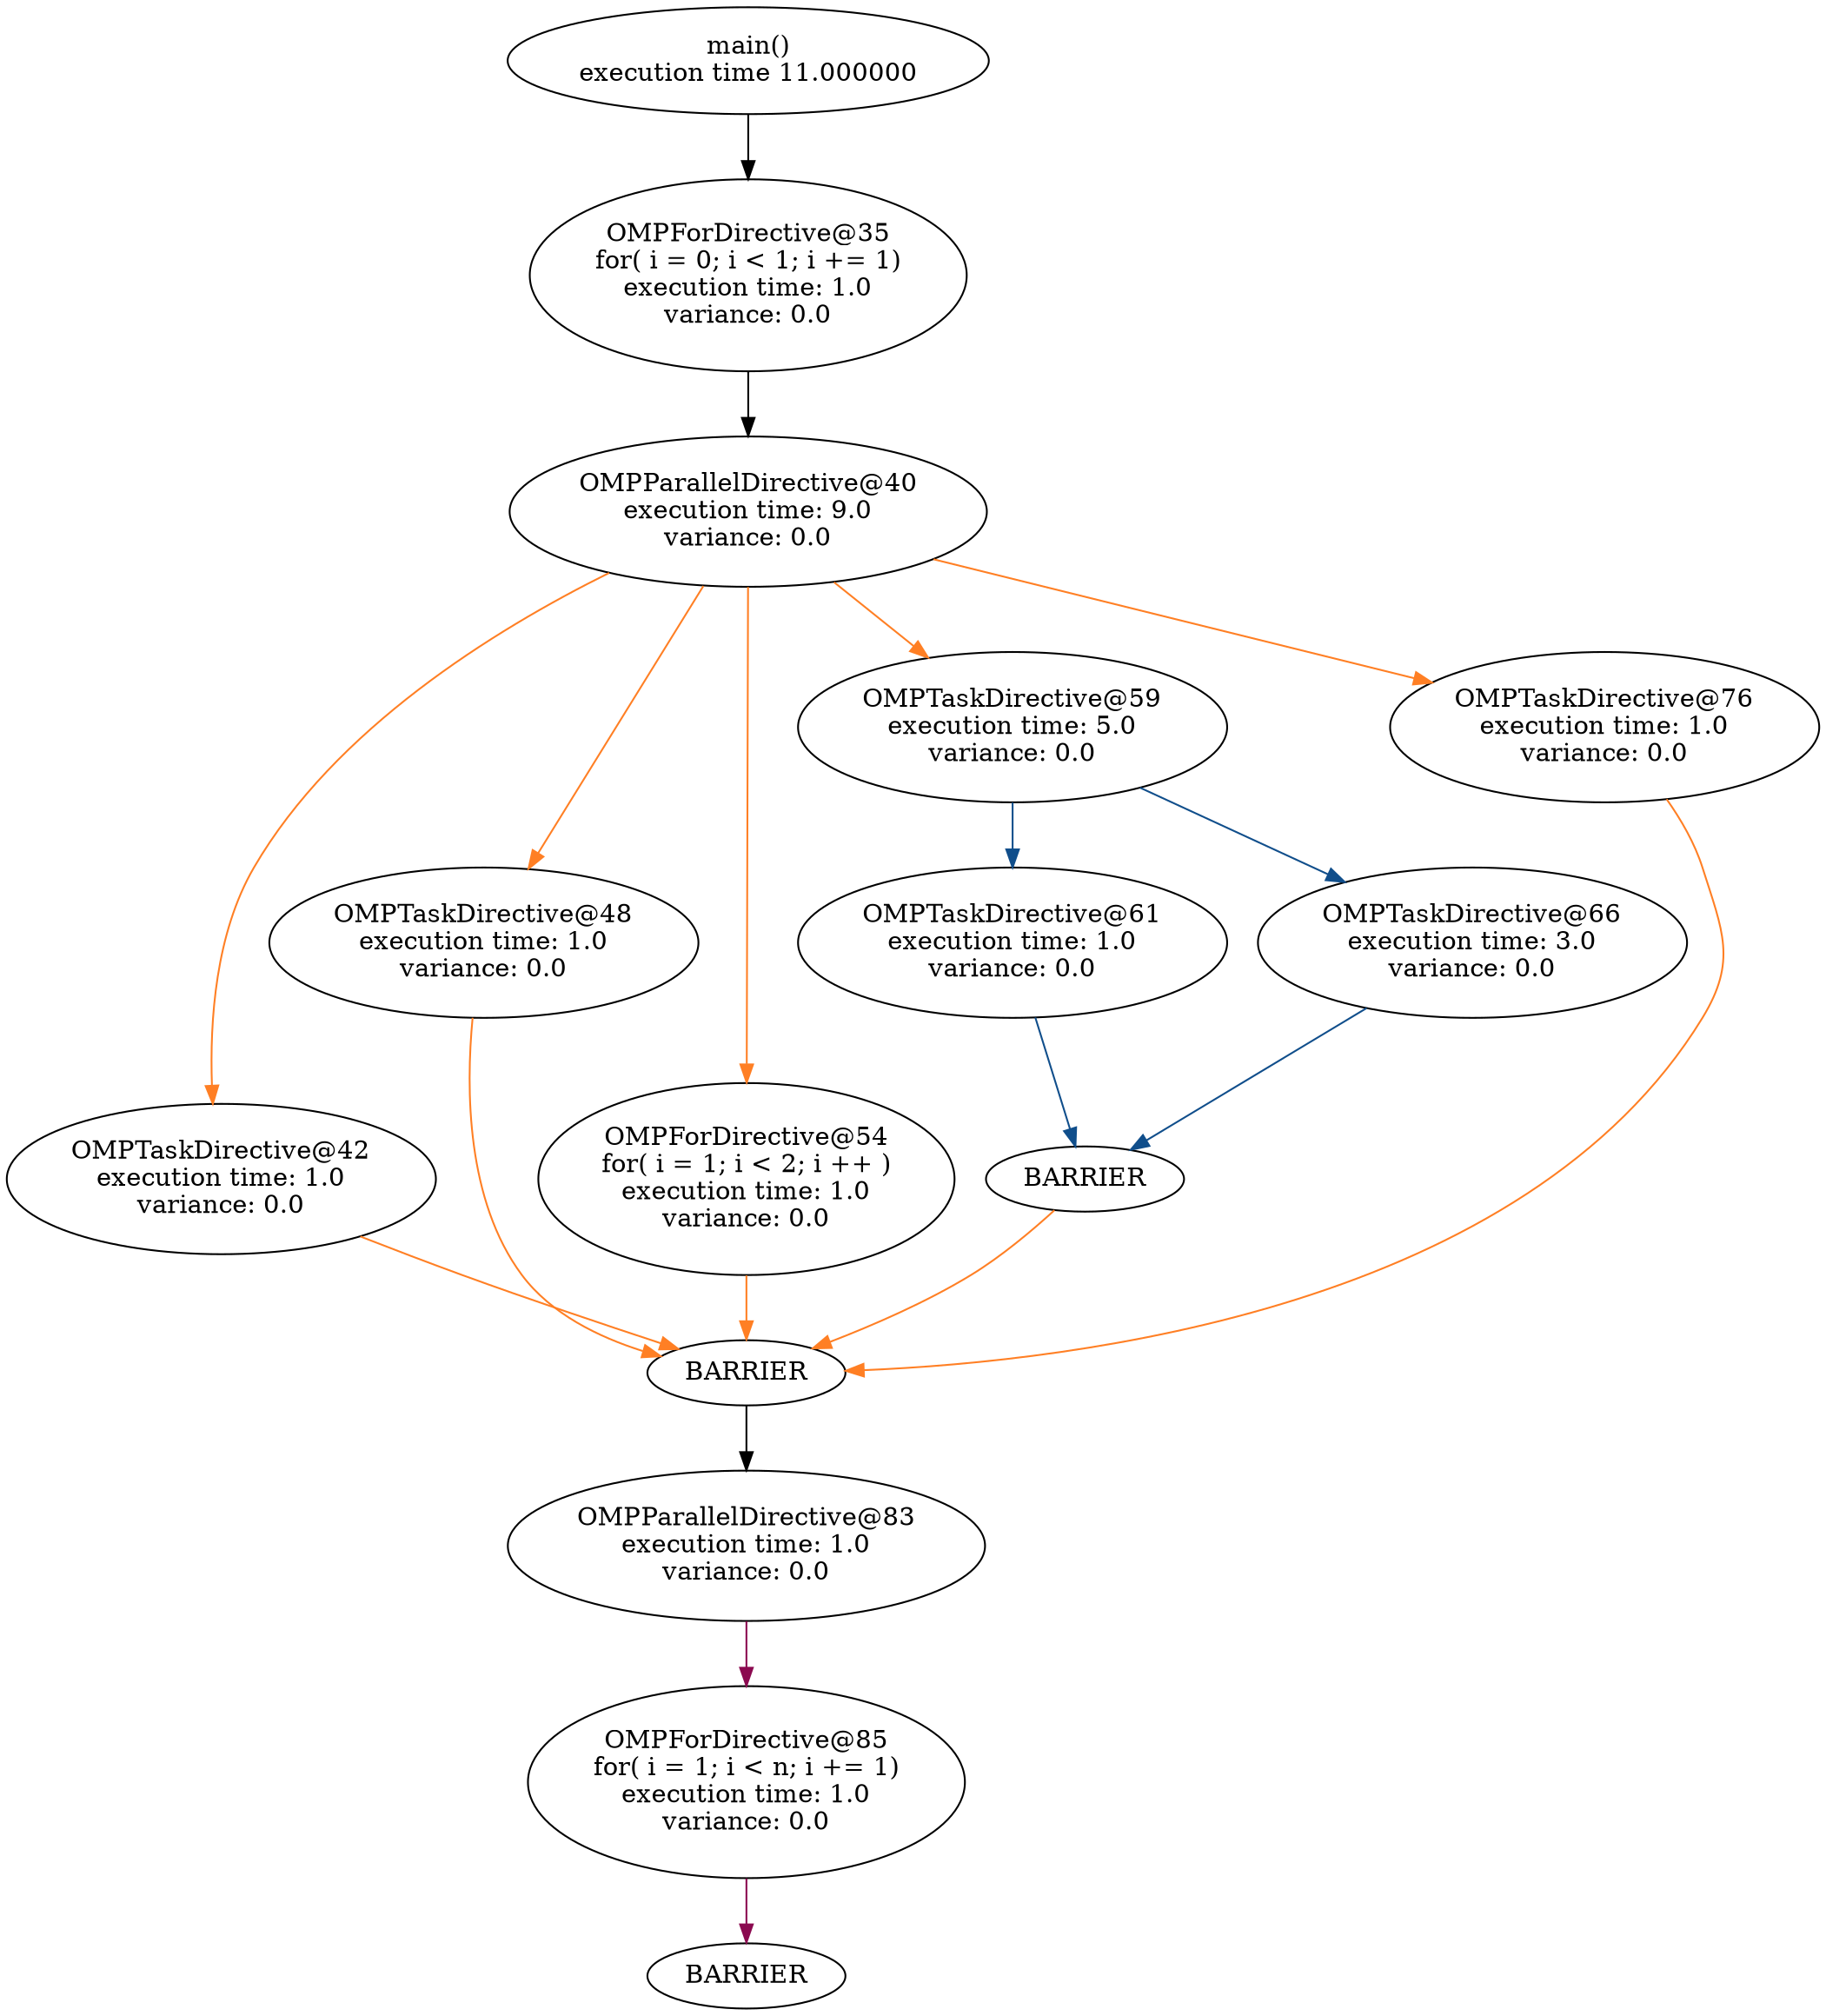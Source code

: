 digraph G {
	graph [bb="0,0,917,1110"];
	node [label="\N"];
	28	 [height=0.8171,
		label="main()\nexecution time 11.000000",
		pos="376,1080",
		root=28,
		width=3.1674];
	35	 [height=1.4771,
		label="OMPForDirective@35\nfor( i = 0; i < 1; i += 1)\nexecution time: 1.0\nvariance: 0.0",
		pos="376,961",
		root=28,
		width=2.8425];
	28 -> 35	 [pos="e,376,1014.5 376,1050.4 376,1042.5 376,1033.7 376,1024.7"];
	40	 [height=1.1471,
		label="OMPParallelDirective@40\nexecution time: 9.0\nvariance: 0.0",
		pos="376,830",
		root=28,
		width=3.2896];
	35 -> 40	 [pos="e,376,871.55 376,907.53 376,899 376,890.18 376,881.69"];
	42	 [height=1.1471,
		label="OMPTaskDirective@42\nexecution time: 1.0\nvariance: 0.0",
		pos="107,459",
		root=28,
		width=2.9745];
	40 -> 42	 [color=chocolate1,
		pos="e,102.66,500.53 308.44,795.98 249.25,763.15 166.39,706.91 125,632 104.58,595.05 101.16,546.79 102.23,510.8"];
	48	 [height=1.1471,
		label="OMPTaskDirective@48\nexecution time: 1.0\nvariance: 0.0",
		pos="241,590",
		root=28,
		width=2.9745];
	40 -> 48	 [color=chocolate1,
		pos="e,263.5,630.66 353.56,789.43 330.2,748.25 293.59,683.72 268.51,639.5"];
	54	 [height=1.4771,
		label="OMPForDirective@54\nfor( i = 1; i < 2; i ++ )\nexecution time: 1.0\nvariance: 0.0",
		pos="375,459",
		root=28,
		width=2.8384];
	40 -> 54	 [color=chocolate1,
		pos="e,375.14,512.46 375.89,788.46 375.72,724.26 375.38,598.75 375.17,522.83"];
	59	 [height=1.1471,
		label="OMPTaskDirective@59\nexecution time: 5.0\nvariance: 0.0",
		pos="511,710",
		root=28,
		width=2.9745];
	40 -> 59	 [color=chocolate1,
		pos="e,468.32,748.3 419.09,791.34 432.25,779.84 446.83,767.09 460.44,755.19"];
	76	 [height=1.1471,
		label="OMPTaskDirective@76\nexecution time: 1.0\nvariance: 0.0",
		pos="810,710",
		root=28,
		width=2.9745];
	40 -> 76	 [color=chocolate1,
		pos="e,723.63,734.48 468.04,803.98 540.31,784.33 640.64,757.05 713.93,737.12"];
	"40_end"	 [height=0.5,
		label=BARRIER,
		pos="375,352",
		root=28,
		width=1.4568];
	42 -> "40_end"	 [color=chocolate1,
		pos="e,339.39,365.31 176.73,427.5 193.75,420.27 211.97,412.71 229,406 262.58,392.76 300.97,378.87 329.95,368.64"];
	83	 [height=1.1471,
		label="OMPParallelDirective@83\nexecution time: 1.0\nvariance: 0.0",
		pos="375,256",
		root=28,
		width=3.2896];
	"40_end" -> 83	 [pos="e,375,297.55 375,333.76 375,326.29 375,317.11 375,307.73"];
	48 -> "40_end"	 [color=chocolate1,
		pos="e,332.33,362.61 235.63,548.62 232.53,508.64 234.02,447.54 264,406 278.04,386.55 301.12,373.97 322.61,365.97"];
	54 -> "40_end"	 [color=chocolate1,
		pos="e,375,370.46 375,405.81 375,397.13 375,388.44 375,380.69"];
	61	 [height=1.1471,
		label="OMPTaskDirective@61\nexecution time: 1.0\nvariance: 0.0",
		pos="511,590",
		root=28,
		width=2.9745];
	59 -> 61	 [color=dodgerblue4,
		pos="e,511,631.68 511,668.39 511,659.86 511,650.76 511,641.91"];
	66	 [height=1.1471,
		label="OMPTaskDirective@66\nexecution time: 3.0\nvariance: 0.0",
		pos="743,590",
		root=28,
		width=2.9745];
	59 -> 66	 [color=dodgerblue4,
		pos="e,679.44,623.33 574.7,676.6 604.37,661.51 639.81,643.48 670.5,627.87"];
	"59_end"	 [height=0.5,
		label=BARRIER,
		pos="548,459",
		root=28,
		width=1.4568];
	61 -> "59_end"	 [color=dodgerblue4,
		pos="e,543.09,477.12 522.5,548.89 528.29,528.74 535.14,504.85 540.28,486.92"];
	"59_end" -> "40_end"	 [color=chocolate1,
		pos="e,408.21,366.24 531.02,441.73 519.05,430.78 502.3,416.49 486,406 464.51,392.17 438.85,379.69 417.62,370.32"];
	66 -> "59_end"	 [color=dodgerblue4,
		pos="e,571.04,475.24 689.97,553.92 654.56,530.49 609.18,500.48 579.39,480.76"];
	76 -> "40_end"	 [color=chocolate1,
		pos="e,427.17,354.8 840.57,670.34 848.09,658.67 855.1,645.39 859,632 869.44,596.16 877.78,580.27 859,548 772.36,399.15 547.47,363.84 \
437.45,355.52"];
	85	 [height=1.4771,
		label="OMPForDirective@85\nfor( i = 1; i < n; i += 1)\nexecution time: 1.0\nvariance: 0.0",
		pos="375,125",
		root=28,
		width=2.8425];
	83 -> 85	 [color=deeppink4,
		pos="e,375,178.64 375,214.54 375,206.36 375,197.58 375,188.84"];
	"83_end"	 [height=0.5,
		label=BARRIER,
		pos="375,18",
		root=28,
		width=1.4568];
	85 -> "83_end"	 [color=deeppink4,
		pos="e,375,36.46 375,71.808 375,63.132 375,54.445 375,46.694"];
}
